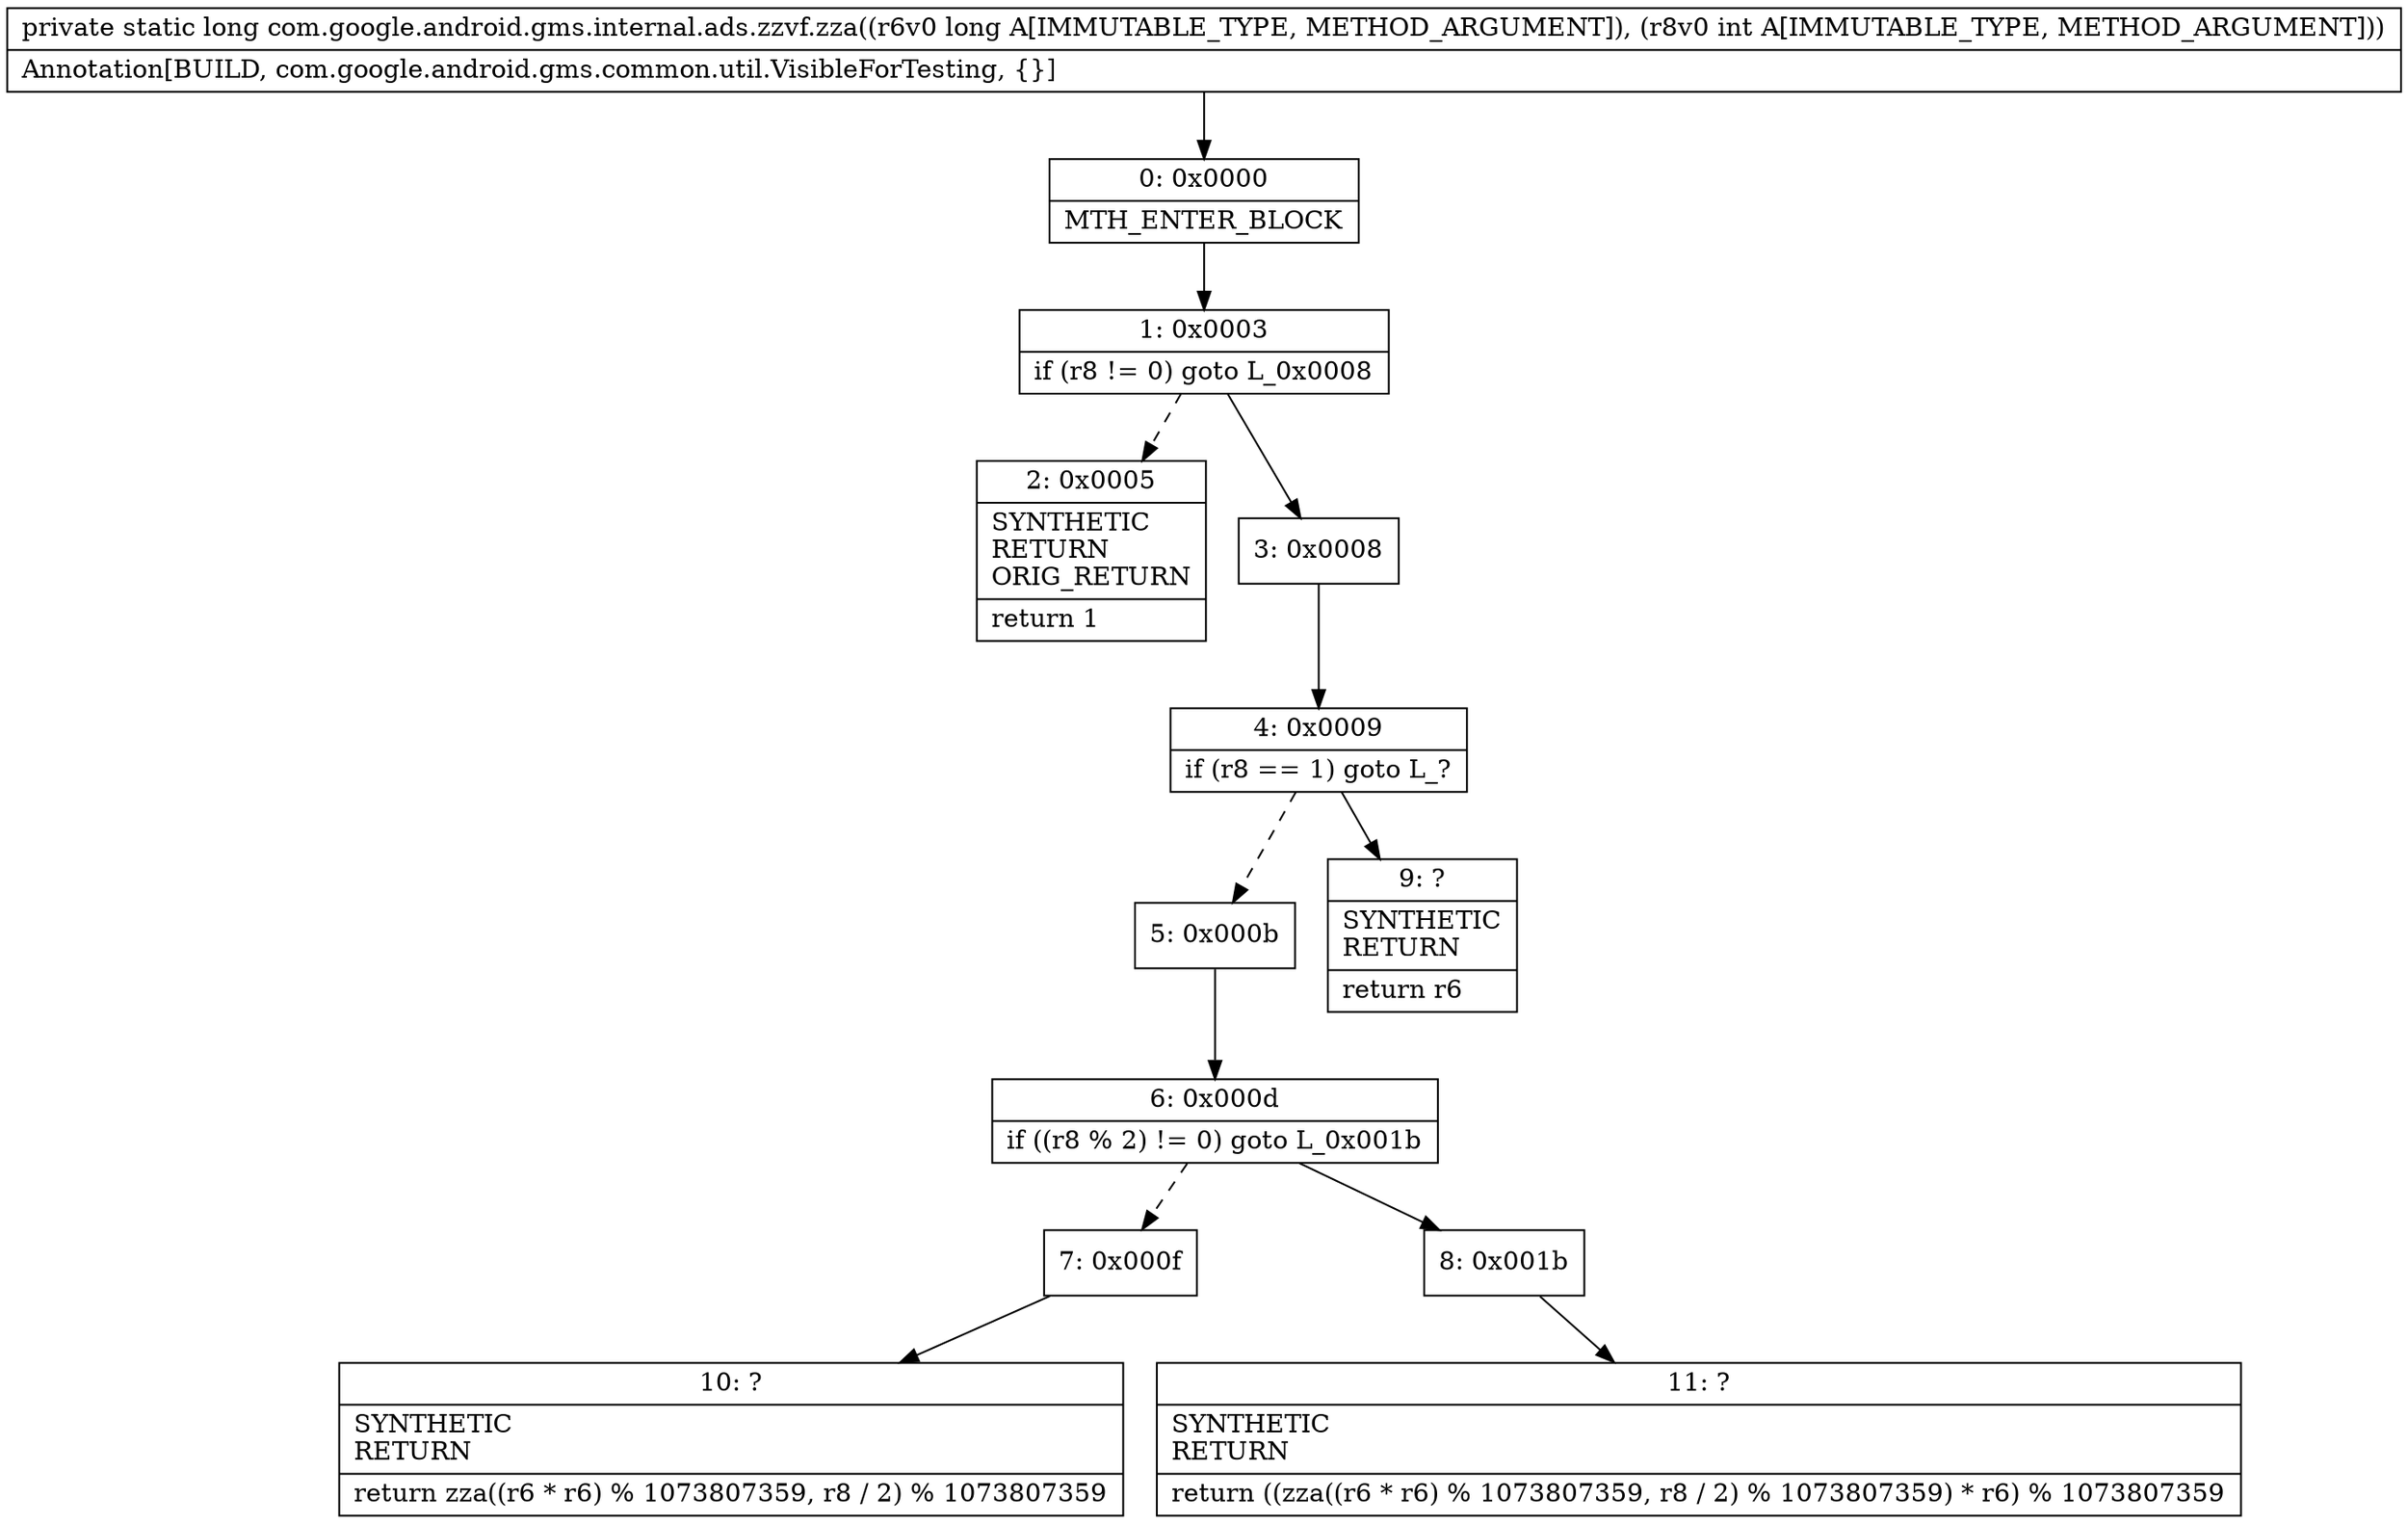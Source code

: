 digraph "CFG forcom.google.android.gms.internal.ads.zzvf.zza(JI)J" {
Node_0 [shape=record,label="{0\:\ 0x0000|MTH_ENTER_BLOCK\l}"];
Node_1 [shape=record,label="{1\:\ 0x0003|if (r8 != 0) goto L_0x0008\l}"];
Node_2 [shape=record,label="{2\:\ 0x0005|SYNTHETIC\lRETURN\lORIG_RETURN\l|return 1\l}"];
Node_3 [shape=record,label="{3\:\ 0x0008}"];
Node_4 [shape=record,label="{4\:\ 0x0009|if (r8 == 1) goto L_?\l}"];
Node_5 [shape=record,label="{5\:\ 0x000b}"];
Node_6 [shape=record,label="{6\:\ 0x000d|if ((r8 % 2) != 0) goto L_0x001b\l}"];
Node_7 [shape=record,label="{7\:\ 0x000f}"];
Node_8 [shape=record,label="{8\:\ 0x001b}"];
Node_9 [shape=record,label="{9\:\ ?|SYNTHETIC\lRETURN\l|return r6\l}"];
Node_10 [shape=record,label="{10\:\ ?|SYNTHETIC\lRETURN\l|return zza((r6 * r6) % 1073807359, r8 \/ 2) % 1073807359\l}"];
Node_11 [shape=record,label="{11\:\ ?|SYNTHETIC\lRETURN\l|return ((zza((r6 * r6) % 1073807359, r8 \/ 2) % 1073807359) * r6) % 1073807359\l}"];
MethodNode[shape=record,label="{private static long com.google.android.gms.internal.ads.zzvf.zza((r6v0 long A[IMMUTABLE_TYPE, METHOD_ARGUMENT]), (r8v0 int A[IMMUTABLE_TYPE, METHOD_ARGUMENT]))  | Annotation[BUILD, com.google.android.gms.common.util.VisibleForTesting, \{\}]\l}"];
MethodNode -> Node_0;
Node_0 -> Node_1;
Node_1 -> Node_2[style=dashed];
Node_1 -> Node_3;
Node_3 -> Node_4;
Node_4 -> Node_5[style=dashed];
Node_4 -> Node_9;
Node_5 -> Node_6;
Node_6 -> Node_7[style=dashed];
Node_6 -> Node_8;
Node_7 -> Node_10;
Node_8 -> Node_11;
}

